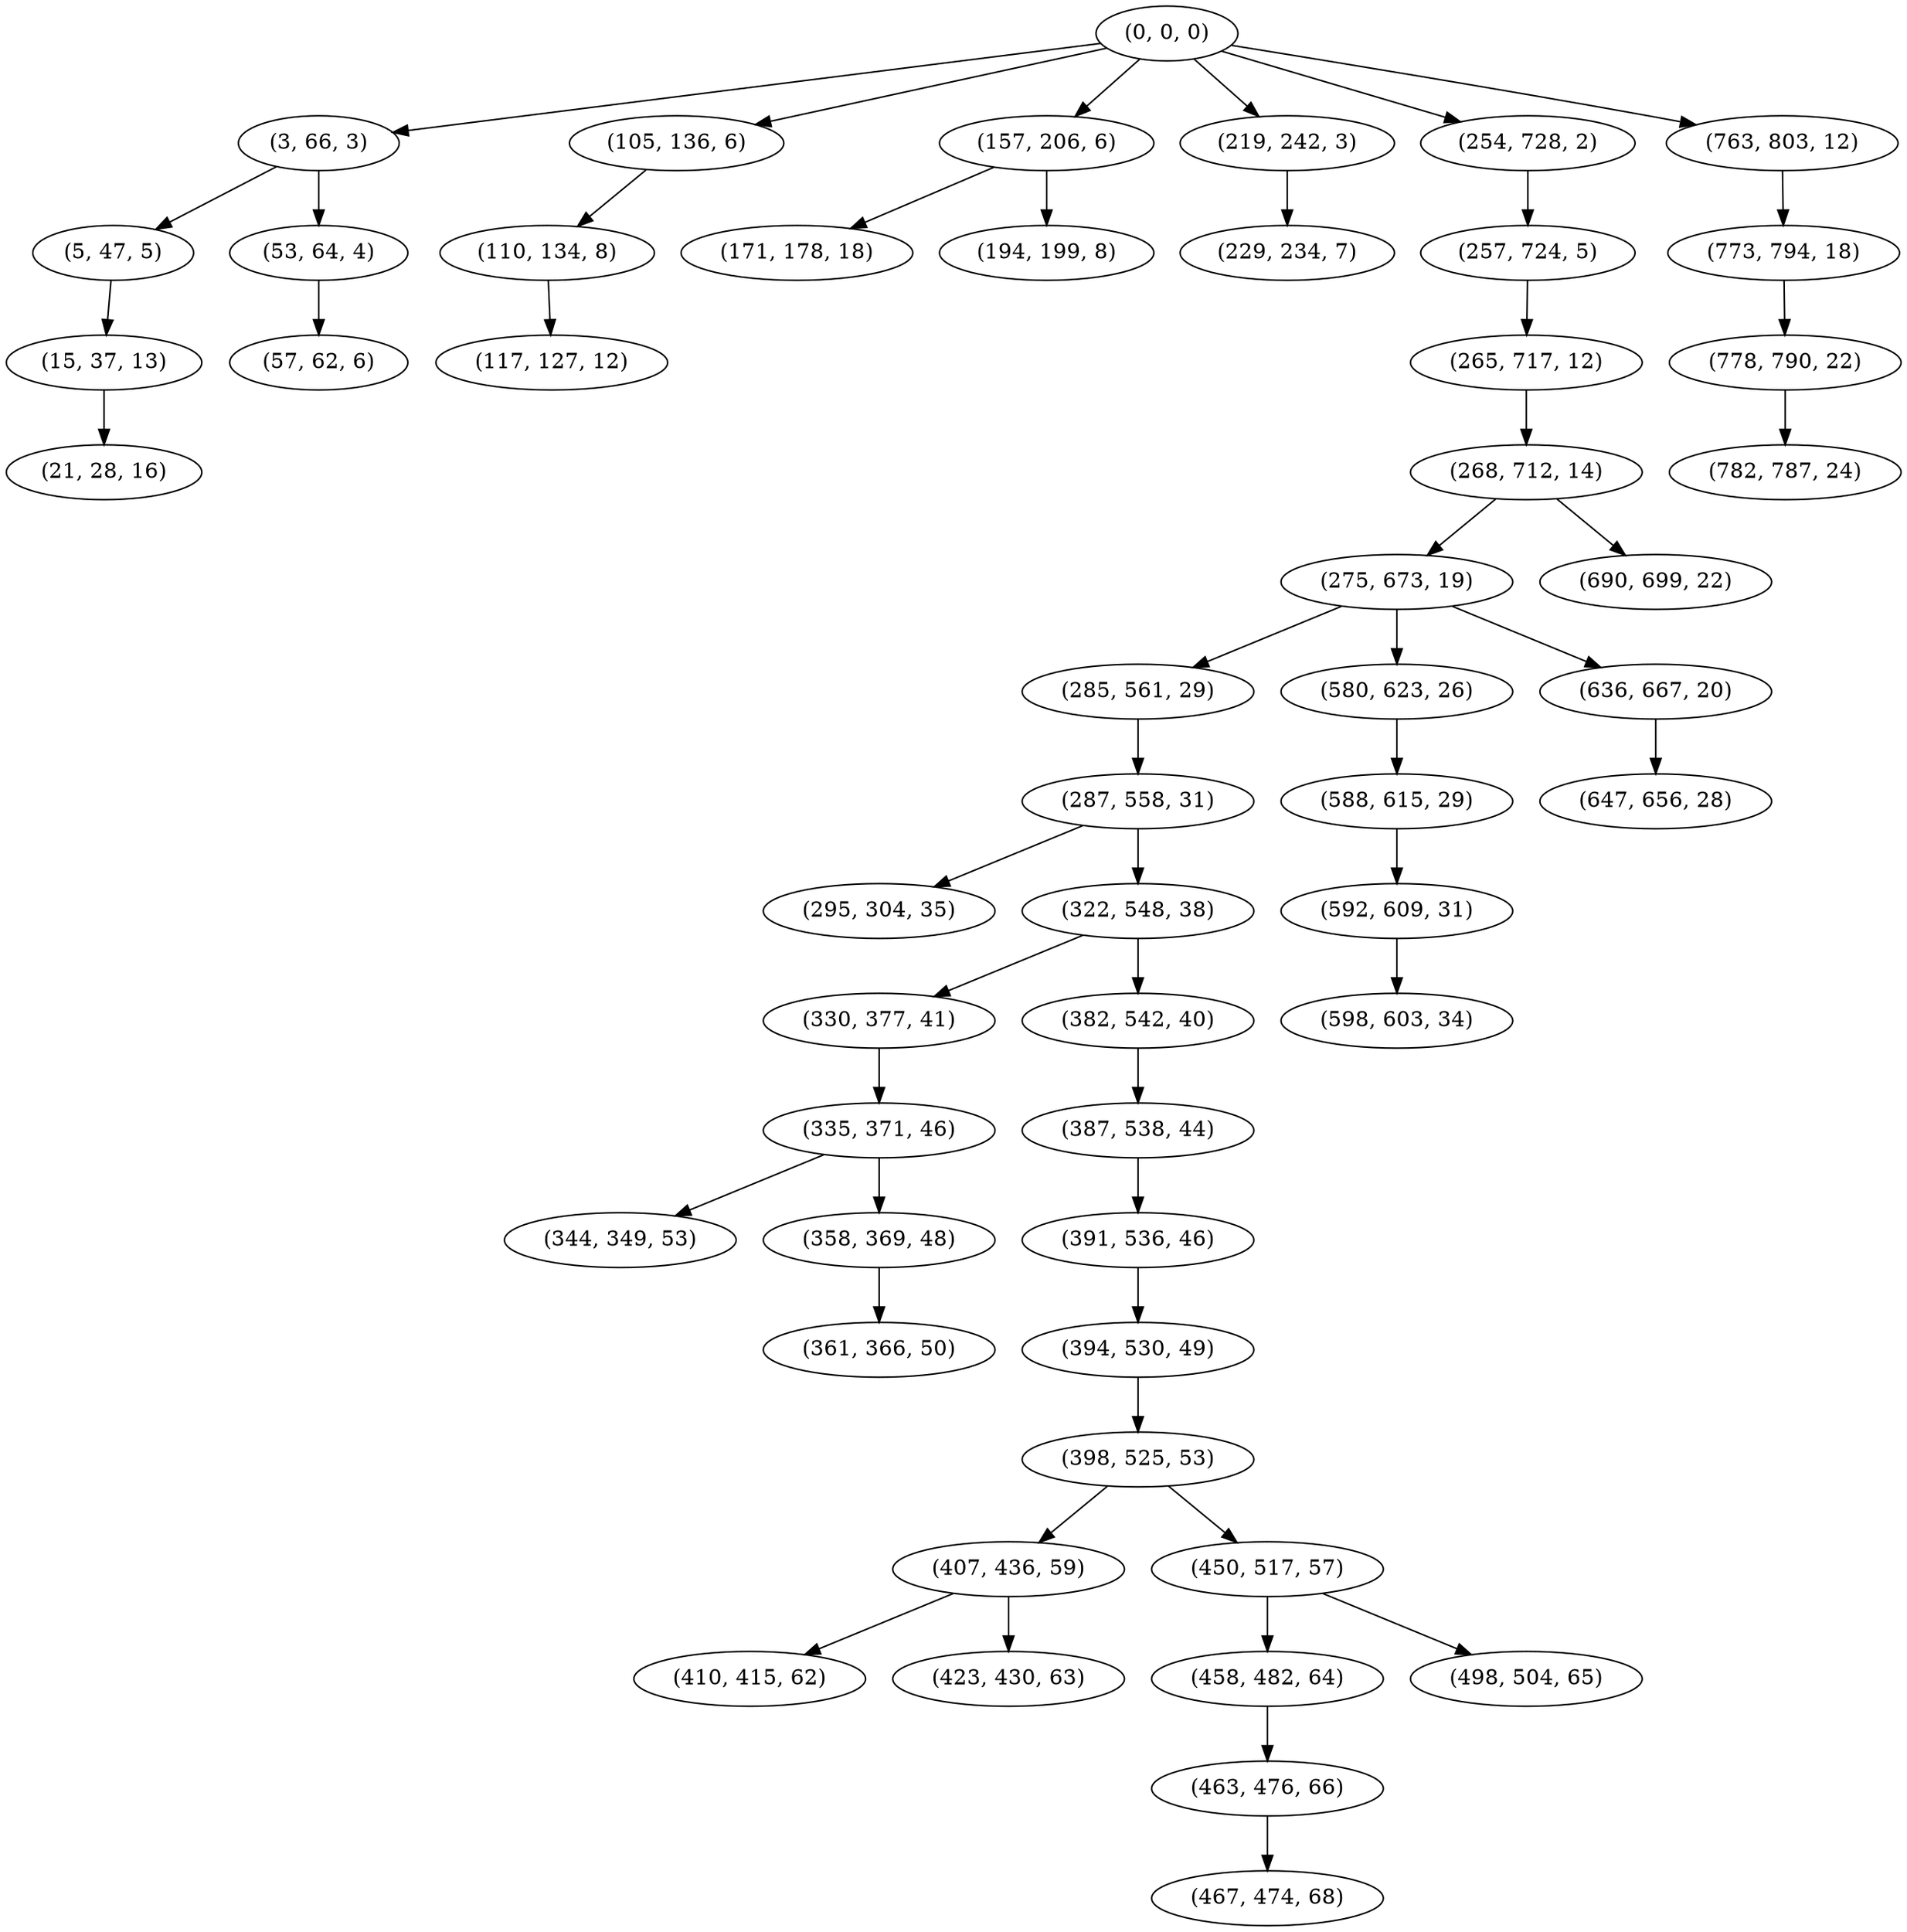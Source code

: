 digraph tree {
    "(0, 0, 0)";
    "(3, 66, 3)";
    "(5, 47, 5)";
    "(15, 37, 13)";
    "(21, 28, 16)";
    "(53, 64, 4)";
    "(57, 62, 6)";
    "(105, 136, 6)";
    "(110, 134, 8)";
    "(117, 127, 12)";
    "(157, 206, 6)";
    "(171, 178, 18)";
    "(194, 199, 8)";
    "(219, 242, 3)";
    "(229, 234, 7)";
    "(254, 728, 2)";
    "(257, 724, 5)";
    "(265, 717, 12)";
    "(268, 712, 14)";
    "(275, 673, 19)";
    "(285, 561, 29)";
    "(287, 558, 31)";
    "(295, 304, 35)";
    "(322, 548, 38)";
    "(330, 377, 41)";
    "(335, 371, 46)";
    "(344, 349, 53)";
    "(358, 369, 48)";
    "(361, 366, 50)";
    "(382, 542, 40)";
    "(387, 538, 44)";
    "(391, 536, 46)";
    "(394, 530, 49)";
    "(398, 525, 53)";
    "(407, 436, 59)";
    "(410, 415, 62)";
    "(423, 430, 63)";
    "(450, 517, 57)";
    "(458, 482, 64)";
    "(463, 476, 66)";
    "(467, 474, 68)";
    "(498, 504, 65)";
    "(580, 623, 26)";
    "(588, 615, 29)";
    "(592, 609, 31)";
    "(598, 603, 34)";
    "(636, 667, 20)";
    "(647, 656, 28)";
    "(690, 699, 22)";
    "(763, 803, 12)";
    "(773, 794, 18)";
    "(778, 790, 22)";
    "(782, 787, 24)";
    "(0, 0, 0)" -> "(3, 66, 3)";
    "(0, 0, 0)" -> "(105, 136, 6)";
    "(0, 0, 0)" -> "(157, 206, 6)";
    "(0, 0, 0)" -> "(219, 242, 3)";
    "(0, 0, 0)" -> "(254, 728, 2)";
    "(0, 0, 0)" -> "(763, 803, 12)";
    "(3, 66, 3)" -> "(5, 47, 5)";
    "(3, 66, 3)" -> "(53, 64, 4)";
    "(5, 47, 5)" -> "(15, 37, 13)";
    "(15, 37, 13)" -> "(21, 28, 16)";
    "(53, 64, 4)" -> "(57, 62, 6)";
    "(105, 136, 6)" -> "(110, 134, 8)";
    "(110, 134, 8)" -> "(117, 127, 12)";
    "(157, 206, 6)" -> "(171, 178, 18)";
    "(157, 206, 6)" -> "(194, 199, 8)";
    "(219, 242, 3)" -> "(229, 234, 7)";
    "(254, 728, 2)" -> "(257, 724, 5)";
    "(257, 724, 5)" -> "(265, 717, 12)";
    "(265, 717, 12)" -> "(268, 712, 14)";
    "(268, 712, 14)" -> "(275, 673, 19)";
    "(268, 712, 14)" -> "(690, 699, 22)";
    "(275, 673, 19)" -> "(285, 561, 29)";
    "(275, 673, 19)" -> "(580, 623, 26)";
    "(275, 673, 19)" -> "(636, 667, 20)";
    "(285, 561, 29)" -> "(287, 558, 31)";
    "(287, 558, 31)" -> "(295, 304, 35)";
    "(287, 558, 31)" -> "(322, 548, 38)";
    "(322, 548, 38)" -> "(330, 377, 41)";
    "(322, 548, 38)" -> "(382, 542, 40)";
    "(330, 377, 41)" -> "(335, 371, 46)";
    "(335, 371, 46)" -> "(344, 349, 53)";
    "(335, 371, 46)" -> "(358, 369, 48)";
    "(358, 369, 48)" -> "(361, 366, 50)";
    "(382, 542, 40)" -> "(387, 538, 44)";
    "(387, 538, 44)" -> "(391, 536, 46)";
    "(391, 536, 46)" -> "(394, 530, 49)";
    "(394, 530, 49)" -> "(398, 525, 53)";
    "(398, 525, 53)" -> "(407, 436, 59)";
    "(398, 525, 53)" -> "(450, 517, 57)";
    "(407, 436, 59)" -> "(410, 415, 62)";
    "(407, 436, 59)" -> "(423, 430, 63)";
    "(450, 517, 57)" -> "(458, 482, 64)";
    "(450, 517, 57)" -> "(498, 504, 65)";
    "(458, 482, 64)" -> "(463, 476, 66)";
    "(463, 476, 66)" -> "(467, 474, 68)";
    "(580, 623, 26)" -> "(588, 615, 29)";
    "(588, 615, 29)" -> "(592, 609, 31)";
    "(592, 609, 31)" -> "(598, 603, 34)";
    "(636, 667, 20)" -> "(647, 656, 28)";
    "(763, 803, 12)" -> "(773, 794, 18)";
    "(773, 794, 18)" -> "(778, 790, 22)";
    "(778, 790, 22)" -> "(782, 787, 24)";
}
